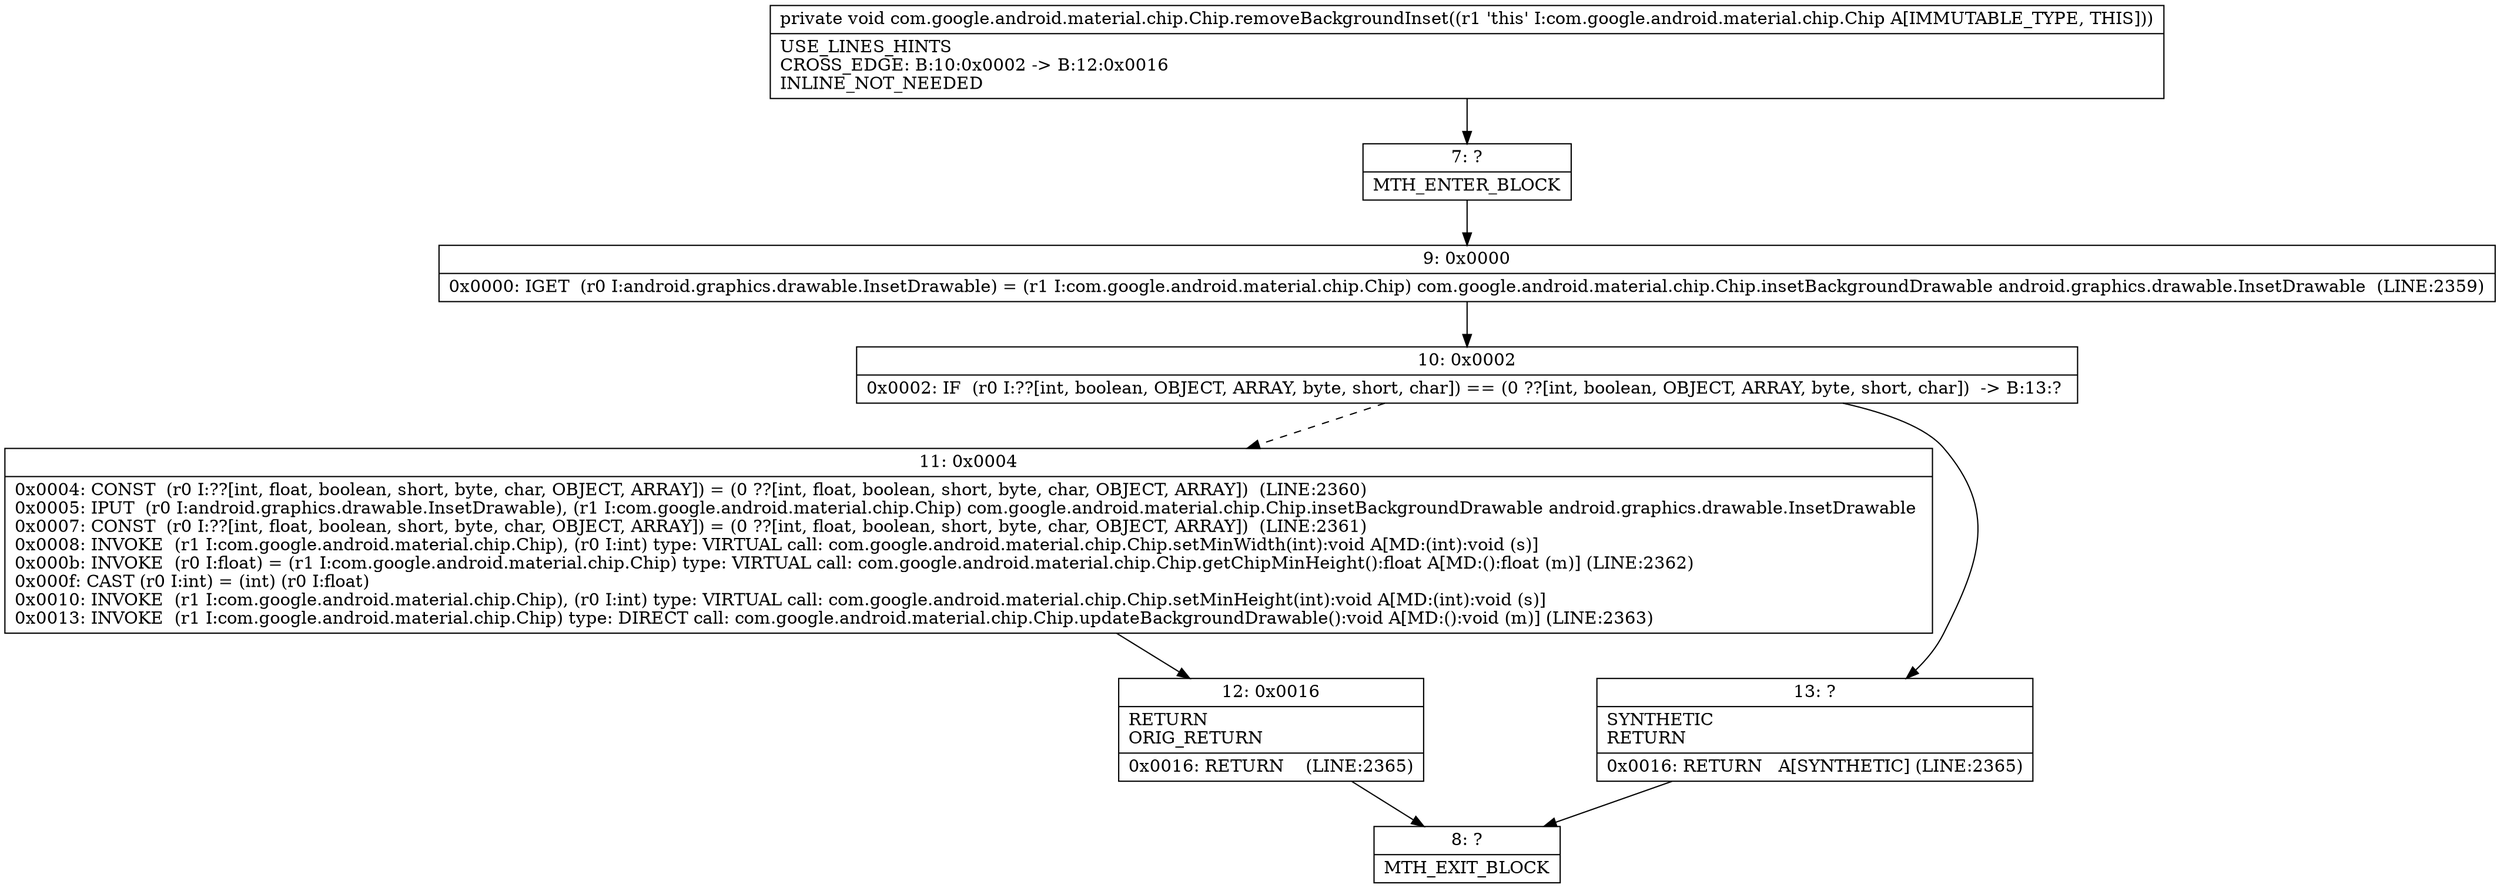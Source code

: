 digraph "CFG forcom.google.android.material.chip.Chip.removeBackgroundInset()V" {
Node_7 [shape=record,label="{7\:\ ?|MTH_ENTER_BLOCK\l}"];
Node_9 [shape=record,label="{9\:\ 0x0000|0x0000: IGET  (r0 I:android.graphics.drawable.InsetDrawable) = (r1 I:com.google.android.material.chip.Chip) com.google.android.material.chip.Chip.insetBackgroundDrawable android.graphics.drawable.InsetDrawable  (LINE:2359)\l}"];
Node_10 [shape=record,label="{10\:\ 0x0002|0x0002: IF  (r0 I:??[int, boolean, OBJECT, ARRAY, byte, short, char]) == (0 ??[int, boolean, OBJECT, ARRAY, byte, short, char])  \-\> B:13:? \l}"];
Node_11 [shape=record,label="{11\:\ 0x0004|0x0004: CONST  (r0 I:??[int, float, boolean, short, byte, char, OBJECT, ARRAY]) = (0 ??[int, float, boolean, short, byte, char, OBJECT, ARRAY])  (LINE:2360)\l0x0005: IPUT  (r0 I:android.graphics.drawable.InsetDrawable), (r1 I:com.google.android.material.chip.Chip) com.google.android.material.chip.Chip.insetBackgroundDrawable android.graphics.drawable.InsetDrawable \l0x0007: CONST  (r0 I:??[int, float, boolean, short, byte, char, OBJECT, ARRAY]) = (0 ??[int, float, boolean, short, byte, char, OBJECT, ARRAY])  (LINE:2361)\l0x0008: INVOKE  (r1 I:com.google.android.material.chip.Chip), (r0 I:int) type: VIRTUAL call: com.google.android.material.chip.Chip.setMinWidth(int):void A[MD:(int):void (s)]\l0x000b: INVOKE  (r0 I:float) = (r1 I:com.google.android.material.chip.Chip) type: VIRTUAL call: com.google.android.material.chip.Chip.getChipMinHeight():float A[MD:():float (m)] (LINE:2362)\l0x000f: CAST (r0 I:int) = (int) (r0 I:float) \l0x0010: INVOKE  (r1 I:com.google.android.material.chip.Chip), (r0 I:int) type: VIRTUAL call: com.google.android.material.chip.Chip.setMinHeight(int):void A[MD:(int):void (s)]\l0x0013: INVOKE  (r1 I:com.google.android.material.chip.Chip) type: DIRECT call: com.google.android.material.chip.Chip.updateBackgroundDrawable():void A[MD:():void (m)] (LINE:2363)\l}"];
Node_12 [shape=record,label="{12\:\ 0x0016|RETURN\lORIG_RETURN\l|0x0016: RETURN    (LINE:2365)\l}"];
Node_8 [shape=record,label="{8\:\ ?|MTH_EXIT_BLOCK\l}"];
Node_13 [shape=record,label="{13\:\ ?|SYNTHETIC\lRETURN\l|0x0016: RETURN   A[SYNTHETIC] (LINE:2365)\l}"];
MethodNode[shape=record,label="{private void com.google.android.material.chip.Chip.removeBackgroundInset((r1 'this' I:com.google.android.material.chip.Chip A[IMMUTABLE_TYPE, THIS]))  | USE_LINES_HINTS\lCROSS_EDGE: B:10:0x0002 \-\> B:12:0x0016\lINLINE_NOT_NEEDED\l}"];
MethodNode -> Node_7;Node_7 -> Node_9;
Node_9 -> Node_10;
Node_10 -> Node_11[style=dashed];
Node_10 -> Node_13;
Node_11 -> Node_12;
Node_12 -> Node_8;
Node_13 -> Node_8;
}


